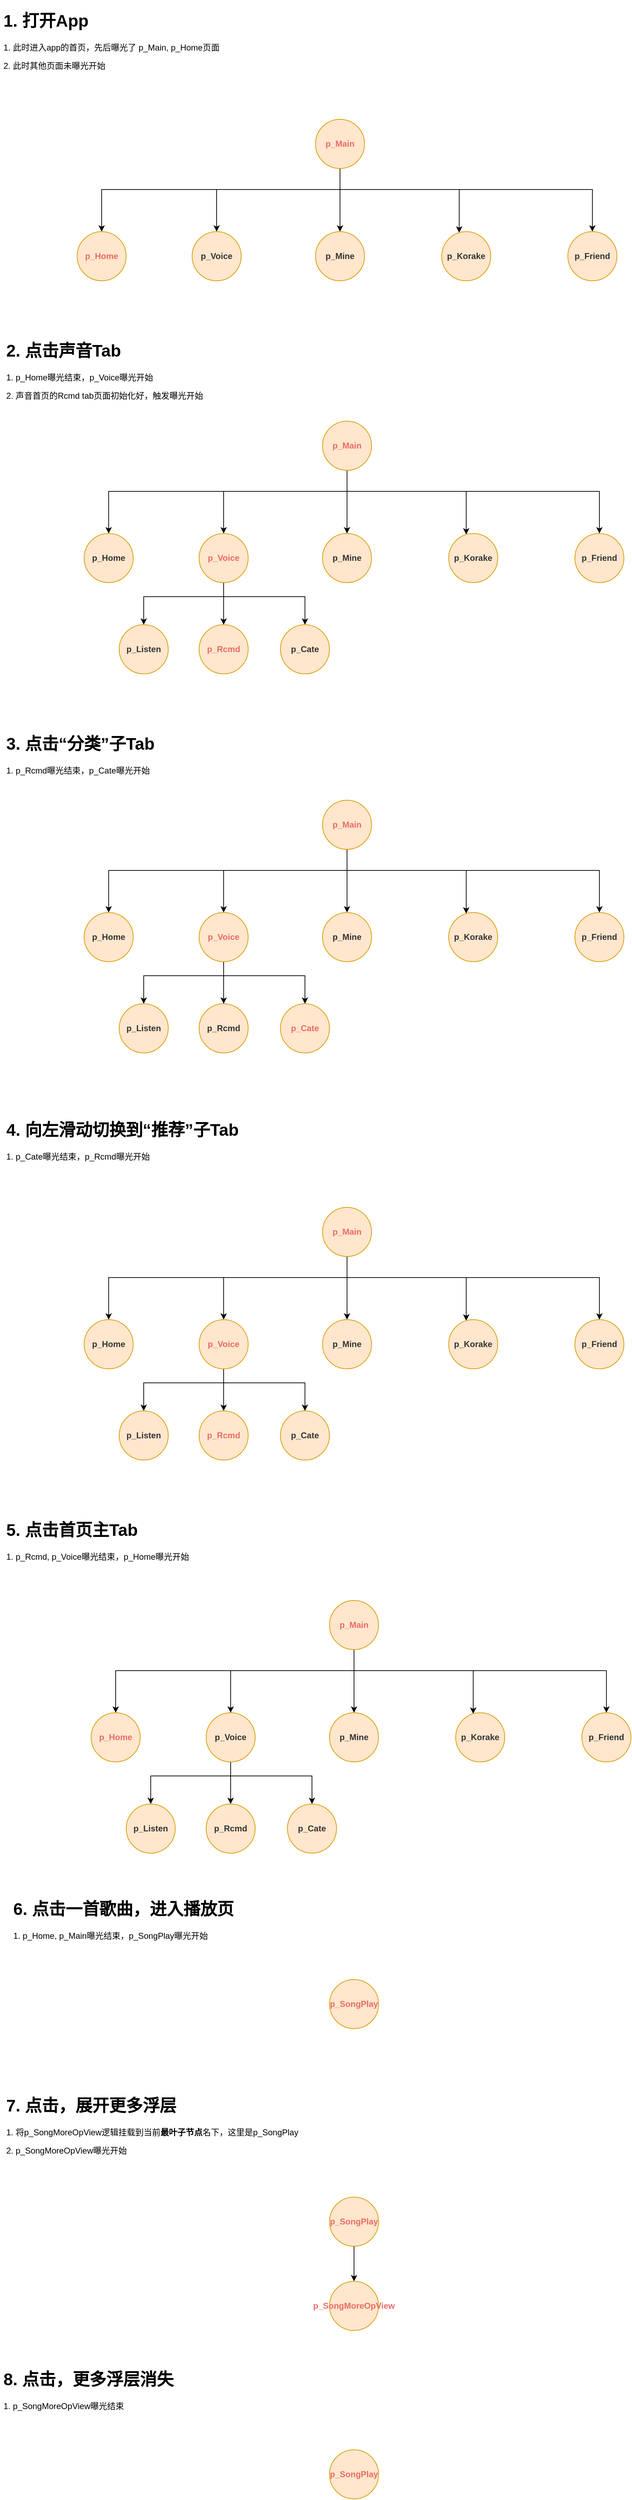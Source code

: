 <mxfile version="14.4.4" type="github">
  <diagram id="2VMnbliPUMn7yvVcYew5" name="Page-1">
    <mxGraphModel dx="2271" dy="2300" grid="1" gridSize="10" guides="1" tooltips="1" connect="1" arrows="1" fold="1" page="1" pageScale="1" pageWidth="827" pageHeight="1169" math="0" shadow="0">
      <root>
        <mxCell id="0" />
        <mxCell id="1" parent="0" />
        <mxCell id="qEXsqVAUmGLnPxg-KSlv-1" style="edgeStyle=orthogonalEdgeStyle;rounded=0;orthogonalLoop=1;jettySize=auto;html=1;" edge="1" parent="1" source="qEXsqVAUmGLnPxg-KSlv-6" target="qEXsqVAUmGLnPxg-KSlv-7">
          <mxGeometry relative="1" as="geometry">
            <Array as="points">
              <mxPoint x="575" y="-740" />
              <mxPoint x="235" y="-740" />
            </Array>
          </mxGeometry>
        </mxCell>
        <mxCell id="qEXsqVAUmGLnPxg-KSlv-2" style="edgeStyle=orthogonalEdgeStyle;rounded=0;orthogonalLoop=1;jettySize=auto;html=1;" edge="1" parent="1" source="qEXsqVAUmGLnPxg-KSlv-6" target="qEXsqVAUmGLnPxg-KSlv-8">
          <mxGeometry relative="1" as="geometry">
            <Array as="points">
              <mxPoint x="575" y="-740" />
              <mxPoint x="399" y="-740" />
            </Array>
          </mxGeometry>
        </mxCell>
        <mxCell id="qEXsqVAUmGLnPxg-KSlv-3" style="edgeStyle=orthogonalEdgeStyle;rounded=0;orthogonalLoop=1;jettySize=auto;html=1;" edge="1" parent="1" source="qEXsqVAUmGLnPxg-KSlv-6" target="qEXsqVAUmGLnPxg-KSlv-9">
          <mxGeometry relative="1" as="geometry" />
        </mxCell>
        <mxCell id="qEXsqVAUmGLnPxg-KSlv-4" style="edgeStyle=orthogonalEdgeStyle;rounded=0;orthogonalLoop=1;jettySize=auto;html=1;" edge="1" parent="1" source="qEXsqVAUmGLnPxg-KSlv-6" target="qEXsqVAUmGLnPxg-KSlv-10">
          <mxGeometry relative="1" as="geometry">
            <mxPoint x="750" y="-710" as="targetPoint" />
            <Array as="points">
              <mxPoint x="575" y="-740" />
              <mxPoint x="745" y="-740" />
            </Array>
          </mxGeometry>
        </mxCell>
        <mxCell id="qEXsqVAUmGLnPxg-KSlv-5" style="edgeStyle=orthogonalEdgeStyle;rounded=0;orthogonalLoop=1;jettySize=auto;html=1;" edge="1" parent="1" source="qEXsqVAUmGLnPxg-KSlv-6" target="qEXsqVAUmGLnPxg-KSlv-11">
          <mxGeometry relative="1" as="geometry">
            <Array as="points">
              <mxPoint x="575" y="-740" />
              <mxPoint x="935" y="-740" />
            </Array>
          </mxGeometry>
        </mxCell>
        <mxCell id="qEXsqVAUmGLnPxg-KSlv-6" value="&lt;b&gt;&lt;font color=&quot;#ea6b66&quot;&gt;p_Main&lt;/font&gt;&lt;/b&gt;" style="ellipse;whiteSpace=wrap;html=1;aspect=fixed;strokeColor=#d79b00;fillColor=#ffe6cc;" vertex="1" parent="1">
          <mxGeometry x="540" y="-840" width="70" height="70" as="geometry" />
        </mxCell>
        <mxCell id="qEXsqVAUmGLnPxg-KSlv-7" value="&lt;b&gt;&lt;font color=&quot;#ea6b66&quot;&gt;p_Home&lt;/font&gt;&lt;/b&gt;" style="ellipse;whiteSpace=wrap;html=1;aspect=fixed;strokeColor=#d79b00;fillColor=#ffe6cc;" vertex="1" parent="1">
          <mxGeometry x="200" y="-680.0" width="70" height="70" as="geometry" />
        </mxCell>
        <mxCell id="qEXsqVAUmGLnPxg-KSlv-8" value="&lt;b&gt;&lt;font color=&quot;#333333&quot;&gt;p_Voice&lt;/font&gt;&lt;/b&gt;" style="ellipse;whiteSpace=wrap;html=1;aspect=fixed;strokeColor=#d79b00;fillColor=#ffe6cc;" vertex="1" parent="1">
          <mxGeometry x="364" y="-680.0" width="70" height="70" as="geometry" />
        </mxCell>
        <mxCell id="qEXsqVAUmGLnPxg-KSlv-9" value="&lt;b&gt;&lt;font color=&quot;#333333&quot;&gt;p_Mine&lt;/font&gt;&lt;/b&gt;" style="ellipse;whiteSpace=wrap;html=1;aspect=fixed;strokeColor=#d79b00;fillColor=#ffe6cc;" vertex="1" parent="1">
          <mxGeometry x="540" y="-680.0" width="70" height="70" as="geometry" />
        </mxCell>
        <mxCell id="qEXsqVAUmGLnPxg-KSlv-10" value="&lt;b&gt;&lt;font color=&quot;#333333&quot;&gt;p_Korake&lt;/font&gt;&lt;/b&gt;" style="ellipse;whiteSpace=wrap;html=1;aspect=fixed;strokeColor=#d79b00;fillColor=#ffe6cc;" vertex="1" parent="1">
          <mxGeometry x="720" y="-680.0" width="70" height="70" as="geometry" />
        </mxCell>
        <mxCell id="qEXsqVAUmGLnPxg-KSlv-11" value="&lt;b&gt;&lt;font color=&quot;#333333&quot;&gt;p_Friend&lt;/font&gt;&lt;/b&gt;" style="ellipse;whiteSpace=wrap;html=1;aspect=fixed;strokeColor=#d79b00;fillColor=#ffe6cc;" vertex="1" parent="1">
          <mxGeometry x="900" y="-680.0" width="70" height="70" as="geometry" />
        </mxCell>
        <mxCell id="qEXsqVAUmGLnPxg-KSlv-12" value="&lt;h1&gt;1. 打开App&lt;/h1&gt;&lt;p&gt;1. 此时进入app的首页，先后曝光了 p_Main, p_Home页面&lt;br&gt;&lt;/p&gt;&lt;p&gt;2. 此时其他页面未曝光开始&lt;/p&gt;" style="text;html=1;strokeColor=none;fillColor=none;spacing=5;spacingTop=-20;whiteSpace=wrap;overflow=hidden;rounded=0;align=left;" vertex="1" parent="1">
          <mxGeometry x="90" y="-1000" width="340" height="100" as="geometry" />
        </mxCell>
        <mxCell id="qEXsqVAUmGLnPxg-KSlv-13" value="&lt;h1&gt;2. 点击声音Tab&lt;/h1&gt;&lt;p&gt;1. p_Home曝光结束，p_Voice曝光开始&lt;br&gt;&lt;/p&gt;&lt;p&gt;2. 声音首页的Rcmd tab页面初始化好，触发曝光开始&lt;/p&gt;" style="text;html=1;strokeColor=none;fillColor=none;spacing=5;spacingTop=-20;whiteSpace=wrap;overflow=hidden;rounded=0;align=left;" vertex="1" parent="1">
          <mxGeometry x="94" y="-530" width="340" height="100" as="geometry" />
        </mxCell>
        <mxCell id="qEXsqVAUmGLnPxg-KSlv-14" style="edgeStyle=orthogonalEdgeStyle;rounded=0;orthogonalLoop=1;jettySize=auto;html=1;" edge="1" parent="1" source="qEXsqVAUmGLnPxg-KSlv-19" target="qEXsqVAUmGLnPxg-KSlv-20">
          <mxGeometry relative="1" as="geometry">
            <Array as="points">
              <mxPoint x="585" y="-310" />
              <mxPoint x="245" y="-310" />
            </Array>
          </mxGeometry>
        </mxCell>
        <mxCell id="qEXsqVAUmGLnPxg-KSlv-15" style="edgeStyle=orthogonalEdgeStyle;rounded=0;orthogonalLoop=1;jettySize=auto;html=1;" edge="1" parent="1" source="qEXsqVAUmGLnPxg-KSlv-19" target="qEXsqVAUmGLnPxg-KSlv-24">
          <mxGeometry relative="1" as="geometry">
            <Array as="points">
              <mxPoint x="585" y="-310" />
              <mxPoint x="409" y="-310" />
            </Array>
          </mxGeometry>
        </mxCell>
        <mxCell id="qEXsqVAUmGLnPxg-KSlv-16" style="edgeStyle=orthogonalEdgeStyle;rounded=0;orthogonalLoop=1;jettySize=auto;html=1;" edge="1" parent="1" source="qEXsqVAUmGLnPxg-KSlv-19" target="qEXsqVAUmGLnPxg-KSlv-25">
          <mxGeometry relative="1" as="geometry" />
        </mxCell>
        <mxCell id="qEXsqVAUmGLnPxg-KSlv-17" style="edgeStyle=orthogonalEdgeStyle;rounded=0;orthogonalLoop=1;jettySize=auto;html=1;" edge="1" parent="1" source="qEXsqVAUmGLnPxg-KSlv-19" target="qEXsqVAUmGLnPxg-KSlv-26">
          <mxGeometry relative="1" as="geometry">
            <mxPoint x="760" y="-280" as="targetPoint" />
            <Array as="points">
              <mxPoint x="585" y="-310" />
              <mxPoint x="755" y="-310" />
            </Array>
          </mxGeometry>
        </mxCell>
        <mxCell id="qEXsqVAUmGLnPxg-KSlv-18" style="edgeStyle=orthogonalEdgeStyle;rounded=0;orthogonalLoop=1;jettySize=auto;html=1;" edge="1" parent="1" source="qEXsqVAUmGLnPxg-KSlv-19" target="qEXsqVAUmGLnPxg-KSlv-27">
          <mxGeometry relative="1" as="geometry">
            <Array as="points">
              <mxPoint x="585" y="-310" />
              <mxPoint x="945" y="-310" />
            </Array>
          </mxGeometry>
        </mxCell>
        <mxCell id="qEXsqVAUmGLnPxg-KSlv-19" value="&lt;b&gt;&lt;font color=&quot;#ea6b66&quot;&gt;p_Main&lt;/font&gt;&lt;/b&gt;" style="ellipse;whiteSpace=wrap;html=1;aspect=fixed;strokeColor=#d79b00;fillColor=#ffe6cc;" vertex="1" parent="1">
          <mxGeometry x="550" y="-410" width="70" height="70" as="geometry" />
        </mxCell>
        <mxCell id="qEXsqVAUmGLnPxg-KSlv-20" value="&lt;b&gt;&lt;font color=&quot;#333333&quot;&gt;p_Home&lt;/font&gt;&lt;/b&gt;" style="ellipse;whiteSpace=wrap;html=1;aspect=fixed;strokeColor=#d79b00;fillColor=#ffe6cc;" vertex="1" parent="1">
          <mxGeometry x="210" y="-250.0" width="70" height="70" as="geometry" />
        </mxCell>
        <mxCell id="qEXsqVAUmGLnPxg-KSlv-21" style="edgeStyle=orthogonalEdgeStyle;rounded=0;orthogonalLoop=1;jettySize=auto;html=1;" edge="1" parent="1" source="qEXsqVAUmGLnPxg-KSlv-24" target="qEXsqVAUmGLnPxg-KSlv-28">
          <mxGeometry relative="1" as="geometry">
            <Array as="points">
              <mxPoint x="409" y="-160" />
              <mxPoint x="295" y="-160" />
            </Array>
          </mxGeometry>
        </mxCell>
        <mxCell id="qEXsqVAUmGLnPxg-KSlv-22" style="edgeStyle=orthogonalEdgeStyle;rounded=0;orthogonalLoop=1;jettySize=auto;html=1;" edge="1" parent="1" source="qEXsqVAUmGLnPxg-KSlv-24" target="qEXsqVAUmGLnPxg-KSlv-29">
          <mxGeometry relative="1" as="geometry" />
        </mxCell>
        <mxCell id="qEXsqVAUmGLnPxg-KSlv-23" style="edgeStyle=orthogonalEdgeStyle;rounded=0;orthogonalLoop=1;jettySize=auto;html=1;" edge="1" parent="1" source="qEXsqVAUmGLnPxg-KSlv-24" target="qEXsqVAUmGLnPxg-KSlv-30">
          <mxGeometry relative="1" as="geometry">
            <Array as="points">
              <mxPoint x="409" y="-160" />
              <mxPoint x="525" y="-160" />
            </Array>
          </mxGeometry>
        </mxCell>
        <mxCell id="qEXsqVAUmGLnPxg-KSlv-24" value="&lt;b&gt;&lt;font color=&quot;#ea6b66&quot;&gt;p_Voice&lt;/font&gt;&lt;/b&gt;" style="ellipse;whiteSpace=wrap;html=1;aspect=fixed;strokeColor=#d79b00;fillColor=#ffe6cc;" vertex="1" parent="1">
          <mxGeometry x="374" y="-250.0" width="70" height="70" as="geometry" />
        </mxCell>
        <mxCell id="qEXsqVAUmGLnPxg-KSlv-25" value="&lt;b&gt;&lt;font color=&quot;#333333&quot;&gt;p_Mine&lt;/font&gt;&lt;/b&gt;" style="ellipse;whiteSpace=wrap;html=1;aspect=fixed;strokeColor=#d79b00;fillColor=#ffe6cc;" vertex="1" parent="1">
          <mxGeometry x="550" y="-250.0" width="70" height="70" as="geometry" />
        </mxCell>
        <mxCell id="qEXsqVAUmGLnPxg-KSlv-26" value="&lt;b&gt;&lt;font color=&quot;#333333&quot;&gt;p_Korake&lt;/font&gt;&lt;/b&gt;" style="ellipse;whiteSpace=wrap;html=1;aspect=fixed;strokeColor=#d79b00;fillColor=#ffe6cc;" vertex="1" parent="1">
          <mxGeometry x="730" y="-250.0" width="70" height="70" as="geometry" />
        </mxCell>
        <mxCell id="qEXsqVAUmGLnPxg-KSlv-27" value="&lt;b&gt;&lt;font color=&quot;#333333&quot;&gt;p_Friend&lt;/font&gt;&lt;/b&gt;" style="ellipse;whiteSpace=wrap;html=1;aspect=fixed;strokeColor=#d79b00;fillColor=#ffe6cc;" vertex="1" parent="1">
          <mxGeometry x="910" y="-250.0" width="70" height="70" as="geometry" />
        </mxCell>
        <mxCell id="qEXsqVAUmGLnPxg-KSlv-28" value="&lt;b&gt;&lt;font color=&quot;#333333&quot;&gt;p_Listen&lt;/font&gt;&lt;/b&gt;" style="ellipse;whiteSpace=wrap;html=1;aspect=fixed;strokeColor=#d79b00;fillColor=#ffe6cc;" vertex="1" parent="1">
          <mxGeometry x="260" y="-120.0" width="70" height="70" as="geometry" />
        </mxCell>
        <mxCell id="qEXsqVAUmGLnPxg-KSlv-29" value="&lt;b&gt;&lt;font color=&quot;#ea6b66&quot;&gt;p_Rcmd&lt;/font&gt;&lt;/b&gt;" style="ellipse;whiteSpace=wrap;html=1;aspect=fixed;strokeColor=#d79b00;fillColor=#ffe6cc;" vertex="1" parent="1">
          <mxGeometry x="374" y="-120.0" width="70" height="70" as="geometry" />
        </mxCell>
        <mxCell id="qEXsqVAUmGLnPxg-KSlv-30" value="&lt;b&gt;&lt;font&gt;p_Cate&lt;/font&gt;&lt;/b&gt;" style="ellipse;whiteSpace=wrap;html=1;aspect=fixed;strokeColor=#d79b00;fillColor=#ffe6cc;fontColor=#333333;" vertex="1" parent="1">
          <mxGeometry x="490" y="-120.0" width="70" height="70" as="geometry" />
        </mxCell>
        <mxCell id="qEXsqVAUmGLnPxg-KSlv-31" value="&lt;h1&gt;3. 点击“分类”子Tab&lt;/h1&gt;&lt;p&gt;1. p_Rcmd曝光结束，p_Cate曝光开始&lt;/p&gt;" style="text;html=1;strokeColor=none;fillColor=none;spacing=5;spacingTop=-20;whiteSpace=wrap;overflow=hidden;rounded=0;align=left;" vertex="1" parent="1">
          <mxGeometry x="94" y="30" width="340" height="80" as="geometry" />
        </mxCell>
        <mxCell id="qEXsqVAUmGLnPxg-KSlv-32" style="edgeStyle=orthogonalEdgeStyle;rounded=0;orthogonalLoop=1;jettySize=auto;html=1;" edge="1" parent="1" source="qEXsqVAUmGLnPxg-KSlv-37" target="qEXsqVAUmGLnPxg-KSlv-38">
          <mxGeometry relative="1" as="geometry">
            <Array as="points">
              <mxPoint x="585" y="230" />
              <mxPoint x="245" y="230" />
            </Array>
          </mxGeometry>
        </mxCell>
        <mxCell id="qEXsqVAUmGLnPxg-KSlv-33" style="edgeStyle=orthogonalEdgeStyle;rounded=0;orthogonalLoop=1;jettySize=auto;html=1;" edge="1" parent="1" source="qEXsqVAUmGLnPxg-KSlv-37" target="qEXsqVAUmGLnPxg-KSlv-42">
          <mxGeometry relative="1" as="geometry">
            <Array as="points">
              <mxPoint x="585" y="230" />
              <mxPoint x="409" y="230" />
            </Array>
          </mxGeometry>
        </mxCell>
        <mxCell id="qEXsqVAUmGLnPxg-KSlv-34" style="edgeStyle=orthogonalEdgeStyle;rounded=0;orthogonalLoop=1;jettySize=auto;html=1;" edge="1" parent="1" source="qEXsqVAUmGLnPxg-KSlv-37" target="qEXsqVAUmGLnPxg-KSlv-43">
          <mxGeometry relative="1" as="geometry" />
        </mxCell>
        <mxCell id="qEXsqVAUmGLnPxg-KSlv-35" style="edgeStyle=orthogonalEdgeStyle;rounded=0;orthogonalLoop=1;jettySize=auto;html=1;" edge="1" parent="1" source="qEXsqVAUmGLnPxg-KSlv-37" target="qEXsqVAUmGLnPxg-KSlv-44">
          <mxGeometry relative="1" as="geometry">
            <mxPoint x="760" y="260" as="targetPoint" />
            <Array as="points">
              <mxPoint x="585" y="230" />
              <mxPoint x="755" y="230" />
            </Array>
          </mxGeometry>
        </mxCell>
        <mxCell id="qEXsqVAUmGLnPxg-KSlv-36" style="edgeStyle=orthogonalEdgeStyle;rounded=0;orthogonalLoop=1;jettySize=auto;html=1;" edge="1" parent="1" source="qEXsqVAUmGLnPxg-KSlv-37" target="qEXsqVAUmGLnPxg-KSlv-45">
          <mxGeometry relative="1" as="geometry">
            <Array as="points">
              <mxPoint x="585" y="230" />
              <mxPoint x="945" y="230" />
            </Array>
          </mxGeometry>
        </mxCell>
        <mxCell id="qEXsqVAUmGLnPxg-KSlv-37" value="&lt;b&gt;&lt;font color=&quot;#ea6b66&quot;&gt;p_Main&lt;/font&gt;&lt;/b&gt;" style="ellipse;whiteSpace=wrap;html=1;aspect=fixed;strokeColor=#d79b00;fillColor=#ffe6cc;" vertex="1" parent="1">
          <mxGeometry x="550" y="130" width="70" height="70" as="geometry" />
        </mxCell>
        <mxCell id="qEXsqVAUmGLnPxg-KSlv-38" value="&lt;b&gt;&lt;font color=&quot;#333333&quot;&gt;p_Home&lt;/font&gt;&lt;/b&gt;" style="ellipse;whiteSpace=wrap;html=1;aspect=fixed;strokeColor=#d79b00;fillColor=#ffe6cc;" vertex="1" parent="1">
          <mxGeometry x="210" y="290.0" width="70" height="70" as="geometry" />
        </mxCell>
        <mxCell id="qEXsqVAUmGLnPxg-KSlv-39" style="edgeStyle=orthogonalEdgeStyle;rounded=0;orthogonalLoop=1;jettySize=auto;html=1;" edge="1" parent="1" source="qEXsqVAUmGLnPxg-KSlv-42" target="qEXsqVAUmGLnPxg-KSlv-46">
          <mxGeometry relative="1" as="geometry">
            <Array as="points">
              <mxPoint x="409" y="380" />
              <mxPoint x="295" y="380" />
            </Array>
          </mxGeometry>
        </mxCell>
        <mxCell id="qEXsqVAUmGLnPxg-KSlv-40" style="edgeStyle=orthogonalEdgeStyle;rounded=0;orthogonalLoop=1;jettySize=auto;html=1;" edge="1" parent="1" source="qEXsqVAUmGLnPxg-KSlv-42" target="qEXsqVAUmGLnPxg-KSlv-47">
          <mxGeometry relative="1" as="geometry" />
        </mxCell>
        <mxCell id="qEXsqVAUmGLnPxg-KSlv-41" style="edgeStyle=orthogonalEdgeStyle;rounded=0;orthogonalLoop=1;jettySize=auto;html=1;" edge="1" parent="1" source="qEXsqVAUmGLnPxg-KSlv-42" target="qEXsqVAUmGLnPxg-KSlv-48">
          <mxGeometry relative="1" as="geometry">
            <Array as="points">
              <mxPoint x="409" y="380" />
              <mxPoint x="525" y="380" />
            </Array>
          </mxGeometry>
        </mxCell>
        <mxCell id="qEXsqVAUmGLnPxg-KSlv-42" value="&lt;b&gt;&lt;font color=&quot;#ea6b66&quot;&gt;p_Voice&lt;/font&gt;&lt;/b&gt;" style="ellipse;whiteSpace=wrap;html=1;aspect=fixed;strokeColor=#d79b00;fillColor=#ffe6cc;" vertex="1" parent="1">
          <mxGeometry x="374" y="290.0" width="70" height="70" as="geometry" />
        </mxCell>
        <mxCell id="qEXsqVAUmGLnPxg-KSlv-43" value="&lt;b&gt;&lt;font color=&quot;#333333&quot;&gt;p_Mine&lt;/font&gt;&lt;/b&gt;" style="ellipse;whiteSpace=wrap;html=1;aspect=fixed;strokeColor=#d79b00;fillColor=#ffe6cc;" vertex="1" parent="1">
          <mxGeometry x="550" y="290.0" width="70" height="70" as="geometry" />
        </mxCell>
        <mxCell id="qEXsqVAUmGLnPxg-KSlv-44" value="&lt;b&gt;&lt;font color=&quot;#333333&quot;&gt;p_Korake&lt;/font&gt;&lt;/b&gt;" style="ellipse;whiteSpace=wrap;html=1;aspect=fixed;strokeColor=#d79b00;fillColor=#ffe6cc;" vertex="1" parent="1">
          <mxGeometry x="730" y="290.0" width="70" height="70" as="geometry" />
        </mxCell>
        <mxCell id="qEXsqVAUmGLnPxg-KSlv-45" value="&lt;b&gt;&lt;font color=&quot;#333333&quot;&gt;p_Friend&lt;/font&gt;&lt;/b&gt;" style="ellipse;whiteSpace=wrap;html=1;aspect=fixed;strokeColor=#d79b00;fillColor=#ffe6cc;" vertex="1" parent="1">
          <mxGeometry x="910" y="290.0" width="70" height="70" as="geometry" />
        </mxCell>
        <mxCell id="qEXsqVAUmGLnPxg-KSlv-46" value="&lt;b&gt;&lt;font color=&quot;#333333&quot;&gt;p_Listen&lt;/font&gt;&lt;/b&gt;" style="ellipse;whiteSpace=wrap;html=1;aspect=fixed;strokeColor=#d79b00;fillColor=#ffe6cc;" vertex="1" parent="1">
          <mxGeometry x="260" y="420.0" width="70" height="70" as="geometry" />
        </mxCell>
        <mxCell id="qEXsqVAUmGLnPxg-KSlv-47" value="&lt;b&gt;&lt;font color=&quot;#333333&quot;&gt;p_Rcmd&lt;/font&gt;&lt;/b&gt;" style="ellipse;whiteSpace=wrap;html=1;aspect=fixed;strokeColor=#d79b00;fillColor=#ffe6cc;" vertex="1" parent="1">
          <mxGeometry x="374" y="420.0" width="70" height="70" as="geometry" />
        </mxCell>
        <mxCell id="qEXsqVAUmGLnPxg-KSlv-48" value="&lt;b&gt;&lt;font color=&quot;#ea6b66&quot;&gt;p_Cate&lt;/font&gt;&lt;/b&gt;" style="ellipse;whiteSpace=wrap;html=1;aspect=fixed;strokeColor=#d79b00;fillColor=#ffe6cc;fontColor=#333333;" vertex="1" parent="1">
          <mxGeometry x="490" y="420.0" width="70" height="70" as="geometry" />
        </mxCell>
        <mxCell id="qEXsqVAUmGLnPxg-KSlv-49" value="&lt;h1&gt;4. 向左滑动切换到“推荐”子Tab&lt;/h1&gt;&lt;p&gt;1. p_Cate曝光结束，p_Rcmd曝光开始&lt;/p&gt;" style="text;html=1;strokeColor=none;fillColor=none;spacing=5;spacingTop=-20;whiteSpace=wrap;overflow=hidden;rounded=0;align=left;" vertex="1" parent="1">
          <mxGeometry x="94" y="580" width="406" height="80" as="geometry" />
        </mxCell>
        <mxCell id="qEXsqVAUmGLnPxg-KSlv-50" style="edgeStyle=orthogonalEdgeStyle;rounded=0;orthogonalLoop=1;jettySize=auto;html=1;" edge="1" parent="1" source="qEXsqVAUmGLnPxg-KSlv-55" target="qEXsqVAUmGLnPxg-KSlv-56">
          <mxGeometry relative="1" as="geometry">
            <Array as="points">
              <mxPoint x="585" y="810" />
              <mxPoint x="245" y="810" />
            </Array>
          </mxGeometry>
        </mxCell>
        <mxCell id="qEXsqVAUmGLnPxg-KSlv-51" style="edgeStyle=orthogonalEdgeStyle;rounded=0;orthogonalLoop=1;jettySize=auto;html=1;" edge="1" parent="1" source="qEXsqVAUmGLnPxg-KSlv-55" target="qEXsqVAUmGLnPxg-KSlv-60">
          <mxGeometry relative="1" as="geometry">
            <Array as="points">
              <mxPoint x="585" y="810" />
              <mxPoint x="409" y="810" />
            </Array>
          </mxGeometry>
        </mxCell>
        <mxCell id="qEXsqVAUmGLnPxg-KSlv-52" style="edgeStyle=orthogonalEdgeStyle;rounded=0;orthogonalLoop=1;jettySize=auto;html=1;" edge="1" parent="1" source="qEXsqVAUmGLnPxg-KSlv-55" target="qEXsqVAUmGLnPxg-KSlv-61">
          <mxGeometry relative="1" as="geometry" />
        </mxCell>
        <mxCell id="qEXsqVAUmGLnPxg-KSlv-53" style="edgeStyle=orthogonalEdgeStyle;rounded=0;orthogonalLoop=1;jettySize=auto;html=1;" edge="1" parent="1" source="qEXsqVAUmGLnPxg-KSlv-55" target="qEXsqVAUmGLnPxg-KSlv-62">
          <mxGeometry relative="1" as="geometry">
            <mxPoint x="760" y="840" as="targetPoint" />
            <Array as="points">
              <mxPoint x="585" y="810" />
              <mxPoint x="755" y="810" />
            </Array>
          </mxGeometry>
        </mxCell>
        <mxCell id="qEXsqVAUmGLnPxg-KSlv-54" style="edgeStyle=orthogonalEdgeStyle;rounded=0;orthogonalLoop=1;jettySize=auto;html=1;" edge="1" parent="1" source="qEXsqVAUmGLnPxg-KSlv-55" target="qEXsqVAUmGLnPxg-KSlv-63">
          <mxGeometry relative="1" as="geometry">
            <Array as="points">
              <mxPoint x="585" y="810" />
              <mxPoint x="945" y="810" />
            </Array>
          </mxGeometry>
        </mxCell>
        <mxCell id="qEXsqVAUmGLnPxg-KSlv-55" value="&lt;b&gt;&lt;font color=&quot;#ea6b66&quot;&gt;p_Main&lt;/font&gt;&lt;/b&gt;" style="ellipse;whiteSpace=wrap;html=1;aspect=fixed;strokeColor=#d79b00;fillColor=#ffe6cc;" vertex="1" parent="1">
          <mxGeometry x="550" y="710" width="70" height="70" as="geometry" />
        </mxCell>
        <mxCell id="qEXsqVAUmGLnPxg-KSlv-56" value="&lt;b&gt;&lt;font color=&quot;#333333&quot;&gt;p_Home&lt;/font&gt;&lt;/b&gt;" style="ellipse;whiteSpace=wrap;html=1;aspect=fixed;strokeColor=#d79b00;fillColor=#ffe6cc;" vertex="1" parent="1">
          <mxGeometry x="210" y="870.0" width="70" height="70" as="geometry" />
        </mxCell>
        <mxCell id="qEXsqVAUmGLnPxg-KSlv-57" style="edgeStyle=orthogonalEdgeStyle;rounded=0;orthogonalLoop=1;jettySize=auto;html=1;" edge="1" parent="1" source="qEXsqVAUmGLnPxg-KSlv-60" target="qEXsqVAUmGLnPxg-KSlv-64">
          <mxGeometry relative="1" as="geometry">
            <Array as="points">
              <mxPoint x="409" y="960" />
              <mxPoint x="295" y="960" />
            </Array>
          </mxGeometry>
        </mxCell>
        <mxCell id="qEXsqVAUmGLnPxg-KSlv-58" style="edgeStyle=orthogonalEdgeStyle;rounded=0;orthogonalLoop=1;jettySize=auto;html=1;" edge="1" parent="1" source="qEXsqVAUmGLnPxg-KSlv-60" target="qEXsqVAUmGLnPxg-KSlv-65">
          <mxGeometry relative="1" as="geometry" />
        </mxCell>
        <mxCell id="qEXsqVAUmGLnPxg-KSlv-59" style="edgeStyle=orthogonalEdgeStyle;rounded=0;orthogonalLoop=1;jettySize=auto;html=1;" edge="1" parent="1" source="qEXsqVAUmGLnPxg-KSlv-60" target="qEXsqVAUmGLnPxg-KSlv-66">
          <mxGeometry relative="1" as="geometry">
            <Array as="points">
              <mxPoint x="409" y="960" />
              <mxPoint x="525" y="960" />
            </Array>
          </mxGeometry>
        </mxCell>
        <mxCell id="qEXsqVAUmGLnPxg-KSlv-60" value="&lt;b&gt;&lt;font color=&quot;#ea6b66&quot;&gt;p_Voice&lt;/font&gt;&lt;/b&gt;" style="ellipse;whiteSpace=wrap;html=1;aspect=fixed;strokeColor=#d79b00;fillColor=#ffe6cc;" vertex="1" parent="1">
          <mxGeometry x="374" y="870.0" width="70" height="70" as="geometry" />
        </mxCell>
        <mxCell id="qEXsqVAUmGLnPxg-KSlv-61" value="&lt;b&gt;&lt;font color=&quot;#333333&quot;&gt;p_Mine&lt;/font&gt;&lt;/b&gt;" style="ellipse;whiteSpace=wrap;html=1;aspect=fixed;strokeColor=#d79b00;fillColor=#ffe6cc;" vertex="1" parent="1">
          <mxGeometry x="550" y="870.0" width="70" height="70" as="geometry" />
        </mxCell>
        <mxCell id="qEXsqVAUmGLnPxg-KSlv-62" value="&lt;b&gt;&lt;font color=&quot;#333333&quot;&gt;p_Korake&lt;/font&gt;&lt;/b&gt;" style="ellipse;whiteSpace=wrap;html=1;aspect=fixed;strokeColor=#d79b00;fillColor=#ffe6cc;" vertex="1" parent="1">
          <mxGeometry x="730" y="870.0" width="70" height="70" as="geometry" />
        </mxCell>
        <mxCell id="qEXsqVAUmGLnPxg-KSlv-63" value="&lt;b&gt;&lt;font color=&quot;#333333&quot;&gt;p_Friend&lt;/font&gt;&lt;/b&gt;" style="ellipse;whiteSpace=wrap;html=1;aspect=fixed;strokeColor=#d79b00;fillColor=#ffe6cc;" vertex="1" parent="1">
          <mxGeometry x="910" y="870.0" width="70" height="70" as="geometry" />
        </mxCell>
        <mxCell id="qEXsqVAUmGLnPxg-KSlv-64" value="&lt;b&gt;&lt;font color=&quot;#333333&quot;&gt;p_Listen&lt;/font&gt;&lt;/b&gt;" style="ellipse;whiteSpace=wrap;html=1;aspect=fixed;strokeColor=#d79b00;fillColor=#ffe6cc;" vertex="1" parent="1">
          <mxGeometry x="260" y="1000.0" width="70" height="70" as="geometry" />
        </mxCell>
        <mxCell id="qEXsqVAUmGLnPxg-KSlv-65" value="&lt;b&gt;&lt;font color=&quot;#ea6b66&quot;&gt;p_Rcmd&lt;/font&gt;&lt;/b&gt;" style="ellipse;whiteSpace=wrap;html=1;aspect=fixed;strokeColor=#d79b00;fillColor=#ffe6cc;" vertex="1" parent="1">
          <mxGeometry x="374" y="1000.0" width="70" height="70" as="geometry" />
        </mxCell>
        <mxCell id="qEXsqVAUmGLnPxg-KSlv-66" value="&lt;b&gt;&lt;font&gt;p_Cate&lt;/font&gt;&lt;/b&gt;" style="ellipse;whiteSpace=wrap;html=1;aspect=fixed;strokeColor=#d79b00;fillColor=#ffe6cc;fontColor=#333333;" vertex="1" parent="1">
          <mxGeometry x="490" y="1000.0" width="70" height="70" as="geometry" />
        </mxCell>
        <mxCell id="qEXsqVAUmGLnPxg-KSlv-67" value="&lt;h1&gt;5. 点击首页主Tab&lt;/h1&gt;&lt;p&gt;1. p_Rcmd, p_Voice曝光结束，p_Home曝光开始&lt;/p&gt;" style="text;html=1;strokeColor=none;fillColor=none;spacing=5;spacingTop=-20;whiteSpace=wrap;overflow=hidden;rounded=0;align=left;" vertex="1" parent="1">
          <mxGeometry x="94" y="1150" width="406" height="80" as="geometry" />
        </mxCell>
        <mxCell id="qEXsqVAUmGLnPxg-KSlv-68" style="edgeStyle=orthogonalEdgeStyle;rounded=0;orthogonalLoop=1;jettySize=auto;html=1;" edge="1" parent="1" source="qEXsqVAUmGLnPxg-KSlv-73" target="qEXsqVAUmGLnPxg-KSlv-74">
          <mxGeometry relative="1" as="geometry">
            <Array as="points">
              <mxPoint x="595" y="1370" />
              <mxPoint x="255" y="1370" />
            </Array>
          </mxGeometry>
        </mxCell>
        <mxCell id="qEXsqVAUmGLnPxg-KSlv-69" style="edgeStyle=orthogonalEdgeStyle;rounded=0;orthogonalLoop=1;jettySize=auto;html=1;" edge="1" parent="1" source="qEXsqVAUmGLnPxg-KSlv-73" target="qEXsqVAUmGLnPxg-KSlv-78">
          <mxGeometry relative="1" as="geometry">
            <Array as="points">
              <mxPoint x="595" y="1370" />
              <mxPoint x="419" y="1370" />
            </Array>
          </mxGeometry>
        </mxCell>
        <mxCell id="qEXsqVAUmGLnPxg-KSlv-70" style="edgeStyle=orthogonalEdgeStyle;rounded=0;orthogonalLoop=1;jettySize=auto;html=1;" edge="1" parent="1" source="qEXsqVAUmGLnPxg-KSlv-73" target="qEXsqVAUmGLnPxg-KSlv-79">
          <mxGeometry relative="1" as="geometry" />
        </mxCell>
        <mxCell id="qEXsqVAUmGLnPxg-KSlv-71" style="edgeStyle=orthogonalEdgeStyle;rounded=0;orthogonalLoop=1;jettySize=auto;html=1;" edge="1" parent="1" source="qEXsqVAUmGLnPxg-KSlv-73" target="qEXsqVAUmGLnPxg-KSlv-80">
          <mxGeometry relative="1" as="geometry">
            <mxPoint x="770" y="1400" as="targetPoint" />
            <Array as="points">
              <mxPoint x="595" y="1370" />
              <mxPoint x="765" y="1370" />
            </Array>
          </mxGeometry>
        </mxCell>
        <mxCell id="qEXsqVAUmGLnPxg-KSlv-72" style="edgeStyle=orthogonalEdgeStyle;rounded=0;orthogonalLoop=1;jettySize=auto;html=1;" edge="1" parent="1" source="qEXsqVAUmGLnPxg-KSlv-73" target="qEXsqVAUmGLnPxg-KSlv-81">
          <mxGeometry relative="1" as="geometry">
            <Array as="points">
              <mxPoint x="595" y="1370" />
              <mxPoint x="955" y="1370" />
            </Array>
          </mxGeometry>
        </mxCell>
        <mxCell id="qEXsqVAUmGLnPxg-KSlv-73" value="&lt;b&gt;&lt;font color=&quot;#ea6b66&quot;&gt;p_Main&lt;/font&gt;&lt;/b&gt;" style="ellipse;whiteSpace=wrap;html=1;aspect=fixed;strokeColor=#d79b00;fillColor=#ffe6cc;" vertex="1" parent="1">
          <mxGeometry x="560" y="1270" width="70" height="70" as="geometry" />
        </mxCell>
        <mxCell id="qEXsqVAUmGLnPxg-KSlv-74" value="&lt;b&gt;&lt;font&gt;p_Home&lt;/font&gt;&lt;/b&gt;" style="ellipse;whiteSpace=wrap;html=1;aspect=fixed;strokeColor=#d79b00;fillColor=#ffe6cc;fontColor=#EA6B66;" vertex="1" parent="1">
          <mxGeometry x="220" y="1430" width="70" height="70" as="geometry" />
        </mxCell>
        <mxCell id="qEXsqVAUmGLnPxg-KSlv-75" style="edgeStyle=orthogonalEdgeStyle;rounded=0;orthogonalLoop=1;jettySize=auto;html=1;" edge="1" parent="1" source="qEXsqVAUmGLnPxg-KSlv-78" target="qEXsqVAUmGLnPxg-KSlv-82">
          <mxGeometry relative="1" as="geometry">
            <Array as="points">
              <mxPoint x="419" y="1520" />
              <mxPoint x="305" y="1520" />
            </Array>
          </mxGeometry>
        </mxCell>
        <mxCell id="qEXsqVAUmGLnPxg-KSlv-76" style="edgeStyle=orthogonalEdgeStyle;rounded=0;orthogonalLoop=1;jettySize=auto;html=1;" edge="1" parent="1" source="qEXsqVAUmGLnPxg-KSlv-78" target="qEXsqVAUmGLnPxg-KSlv-83">
          <mxGeometry relative="1" as="geometry" />
        </mxCell>
        <mxCell id="qEXsqVAUmGLnPxg-KSlv-77" style="edgeStyle=orthogonalEdgeStyle;rounded=0;orthogonalLoop=1;jettySize=auto;html=1;" edge="1" parent="1" source="qEXsqVAUmGLnPxg-KSlv-78" target="qEXsqVAUmGLnPxg-KSlv-84">
          <mxGeometry relative="1" as="geometry">
            <Array as="points">
              <mxPoint x="419" y="1520" />
              <mxPoint x="535" y="1520" />
            </Array>
          </mxGeometry>
        </mxCell>
        <mxCell id="qEXsqVAUmGLnPxg-KSlv-78" value="&lt;b&gt;&lt;font&gt;p_Voice&lt;/font&gt;&lt;/b&gt;" style="ellipse;whiteSpace=wrap;html=1;aspect=fixed;strokeColor=#d79b00;fillColor=#ffe6cc;fontColor=#333333;" vertex="1" parent="1">
          <mxGeometry x="384" y="1430" width="70" height="70" as="geometry" />
        </mxCell>
        <mxCell id="qEXsqVAUmGLnPxg-KSlv-79" value="&lt;b&gt;&lt;font color=&quot;#333333&quot;&gt;p_Mine&lt;/font&gt;&lt;/b&gt;" style="ellipse;whiteSpace=wrap;html=1;aspect=fixed;strokeColor=#d79b00;fillColor=#ffe6cc;" vertex="1" parent="1">
          <mxGeometry x="560" y="1430" width="70" height="70" as="geometry" />
        </mxCell>
        <mxCell id="qEXsqVAUmGLnPxg-KSlv-80" value="&lt;b&gt;&lt;font color=&quot;#333333&quot;&gt;p_Korake&lt;/font&gt;&lt;/b&gt;" style="ellipse;whiteSpace=wrap;html=1;aspect=fixed;strokeColor=#d79b00;fillColor=#ffe6cc;" vertex="1" parent="1">
          <mxGeometry x="740" y="1430" width="70" height="70" as="geometry" />
        </mxCell>
        <mxCell id="qEXsqVAUmGLnPxg-KSlv-81" value="&lt;b&gt;&lt;font color=&quot;#333333&quot;&gt;p_Friend&lt;/font&gt;&lt;/b&gt;" style="ellipse;whiteSpace=wrap;html=1;aspect=fixed;strokeColor=#d79b00;fillColor=#ffe6cc;" vertex="1" parent="1">
          <mxGeometry x="920" y="1430" width="70" height="70" as="geometry" />
        </mxCell>
        <mxCell id="qEXsqVAUmGLnPxg-KSlv-82" value="&lt;b&gt;&lt;font color=&quot;#333333&quot;&gt;p_Listen&lt;/font&gt;&lt;/b&gt;" style="ellipse;whiteSpace=wrap;html=1;aspect=fixed;strokeColor=#d79b00;fillColor=#ffe6cc;" vertex="1" parent="1">
          <mxGeometry x="270" y="1560" width="70" height="70" as="geometry" />
        </mxCell>
        <mxCell id="qEXsqVAUmGLnPxg-KSlv-83" value="&lt;b&gt;&lt;font&gt;p_Rcmd&lt;/font&gt;&lt;/b&gt;" style="ellipse;whiteSpace=wrap;html=1;aspect=fixed;strokeColor=#d79b00;fillColor=#ffe6cc;fontColor=#333333;" vertex="1" parent="1">
          <mxGeometry x="384" y="1560" width="70" height="70" as="geometry" />
        </mxCell>
        <mxCell id="qEXsqVAUmGLnPxg-KSlv-84" value="&lt;b&gt;&lt;font&gt;p_Cate&lt;/font&gt;&lt;/b&gt;" style="ellipse;whiteSpace=wrap;html=1;aspect=fixed;strokeColor=#d79b00;fillColor=#ffe6cc;fontColor=#333333;" vertex="1" parent="1">
          <mxGeometry x="500" y="1560" width="70" height="70" as="geometry" />
        </mxCell>
        <mxCell id="qEXsqVAUmGLnPxg-KSlv-85" value="&lt;h1&gt;6. 点击一首歌曲，进入播放页&lt;/h1&gt;&lt;p&gt;1. p_Home, p_Main曝光结束，p_SongPlay曝光开始&lt;/p&gt;" style="text;html=1;strokeColor=none;fillColor=none;spacing=5;spacingTop=-20;whiteSpace=wrap;overflow=hidden;rounded=0;align=left;" vertex="1" parent="1">
          <mxGeometry x="104" y="1690" width="406" height="80" as="geometry" />
        </mxCell>
        <mxCell id="qEXsqVAUmGLnPxg-KSlv-86" value="&lt;b&gt;&lt;font color=&quot;#ea6b66&quot;&gt;p_SongPlay&lt;/font&gt;&lt;/b&gt;" style="ellipse;whiteSpace=wrap;html=1;aspect=fixed;strokeColor=#d79b00;fillColor=#ffe6cc;" vertex="1" parent="1">
          <mxGeometry x="560" y="1810" width="70" height="70" as="geometry" />
        </mxCell>
        <mxCell id="qEXsqVAUmGLnPxg-KSlv-87" value="&lt;h1&gt;7. 点击，展开更多浮层&lt;/h1&gt;&lt;p&gt;1. 将p_SongMoreOpView逻辑挂载到当前&lt;b&gt;最叶子节点&lt;/b&gt;名下，这里是p_SongPlay&lt;br&gt;&lt;/p&gt;&lt;p&gt;2. p_SongMoreOpView曝光开始&lt;/p&gt;" style="text;html=1;strokeColor=none;fillColor=none;spacing=5;spacingTop=-20;whiteSpace=wrap;overflow=hidden;rounded=0;align=left;" vertex="1" parent="1">
          <mxGeometry x="94" y="1970" width="486" height="110" as="geometry" />
        </mxCell>
        <mxCell id="qEXsqVAUmGLnPxg-KSlv-88" style="edgeStyle=orthogonalEdgeStyle;rounded=0;orthogonalLoop=1;jettySize=auto;html=1;fontColor=#EA6B66;" edge="1" parent="1" source="qEXsqVAUmGLnPxg-KSlv-89" target="qEXsqVAUmGLnPxg-KSlv-90">
          <mxGeometry relative="1" as="geometry" />
        </mxCell>
        <mxCell id="qEXsqVAUmGLnPxg-KSlv-89" value="&lt;b&gt;&lt;font color=&quot;#ea6b66&quot;&gt;p_SongPlay&lt;/font&gt;&lt;/b&gt;" style="ellipse;whiteSpace=wrap;html=1;aspect=fixed;strokeColor=#d79b00;fillColor=#ffe6cc;" vertex="1" parent="1">
          <mxGeometry x="560" y="2120" width="70" height="70" as="geometry" />
        </mxCell>
        <mxCell id="qEXsqVAUmGLnPxg-KSlv-90" value="&lt;b&gt;&lt;font color=&quot;#ea6b66&quot;&gt;p_SongMoreOpView&lt;/font&gt;&lt;/b&gt;" style="ellipse;whiteSpace=wrap;html=1;aspect=fixed;strokeColor=#d79b00;fillColor=#ffe6cc;" vertex="1" parent="1">
          <mxGeometry x="560" y="2240" width="70" height="70" as="geometry" />
        </mxCell>
        <mxCell id="qEXsqVAUmGLnPxg-KSlv-91" value="&lt;h1&gt;8. 点击，更多浮层消失&lt;/h1&gt;&lt;p&gt;1. p_SongMoreOpView曝光结束&lt;/p&gt;" style="text;html=1;strokeColor=none;fillColor=none;spacing=5;spacingTop=-20;whiteSpace=wrap;overflow=hidden;rounded=0;align=left;" vertex="1" parent="1">
          <mxGeometry x="90" y="2360" width="486" height="80" as="geometry" />
        </mxCell>
        <mxCell id="qEXsqVAUmGLnPxg-KSlv-92" value="&lt;b&gt;&lt;font color=&quot;#ea6b66&quot;&gt;p_SongPlay&lt;/font&gt;&lt;/b&gt;" style="ellipse;whiteSpace=wrap;html=1;aspect=fixed;strokeColor=#d79b00;fillColor=#ffe6cc;" vertex="1" parent="1">
          <mxGeometry x="560" y="2480" width="70" height="70" as="geometry" />
        </mxCell>
      </root>
    </mxGraphModel>
  </diagram>
</mxfile>
